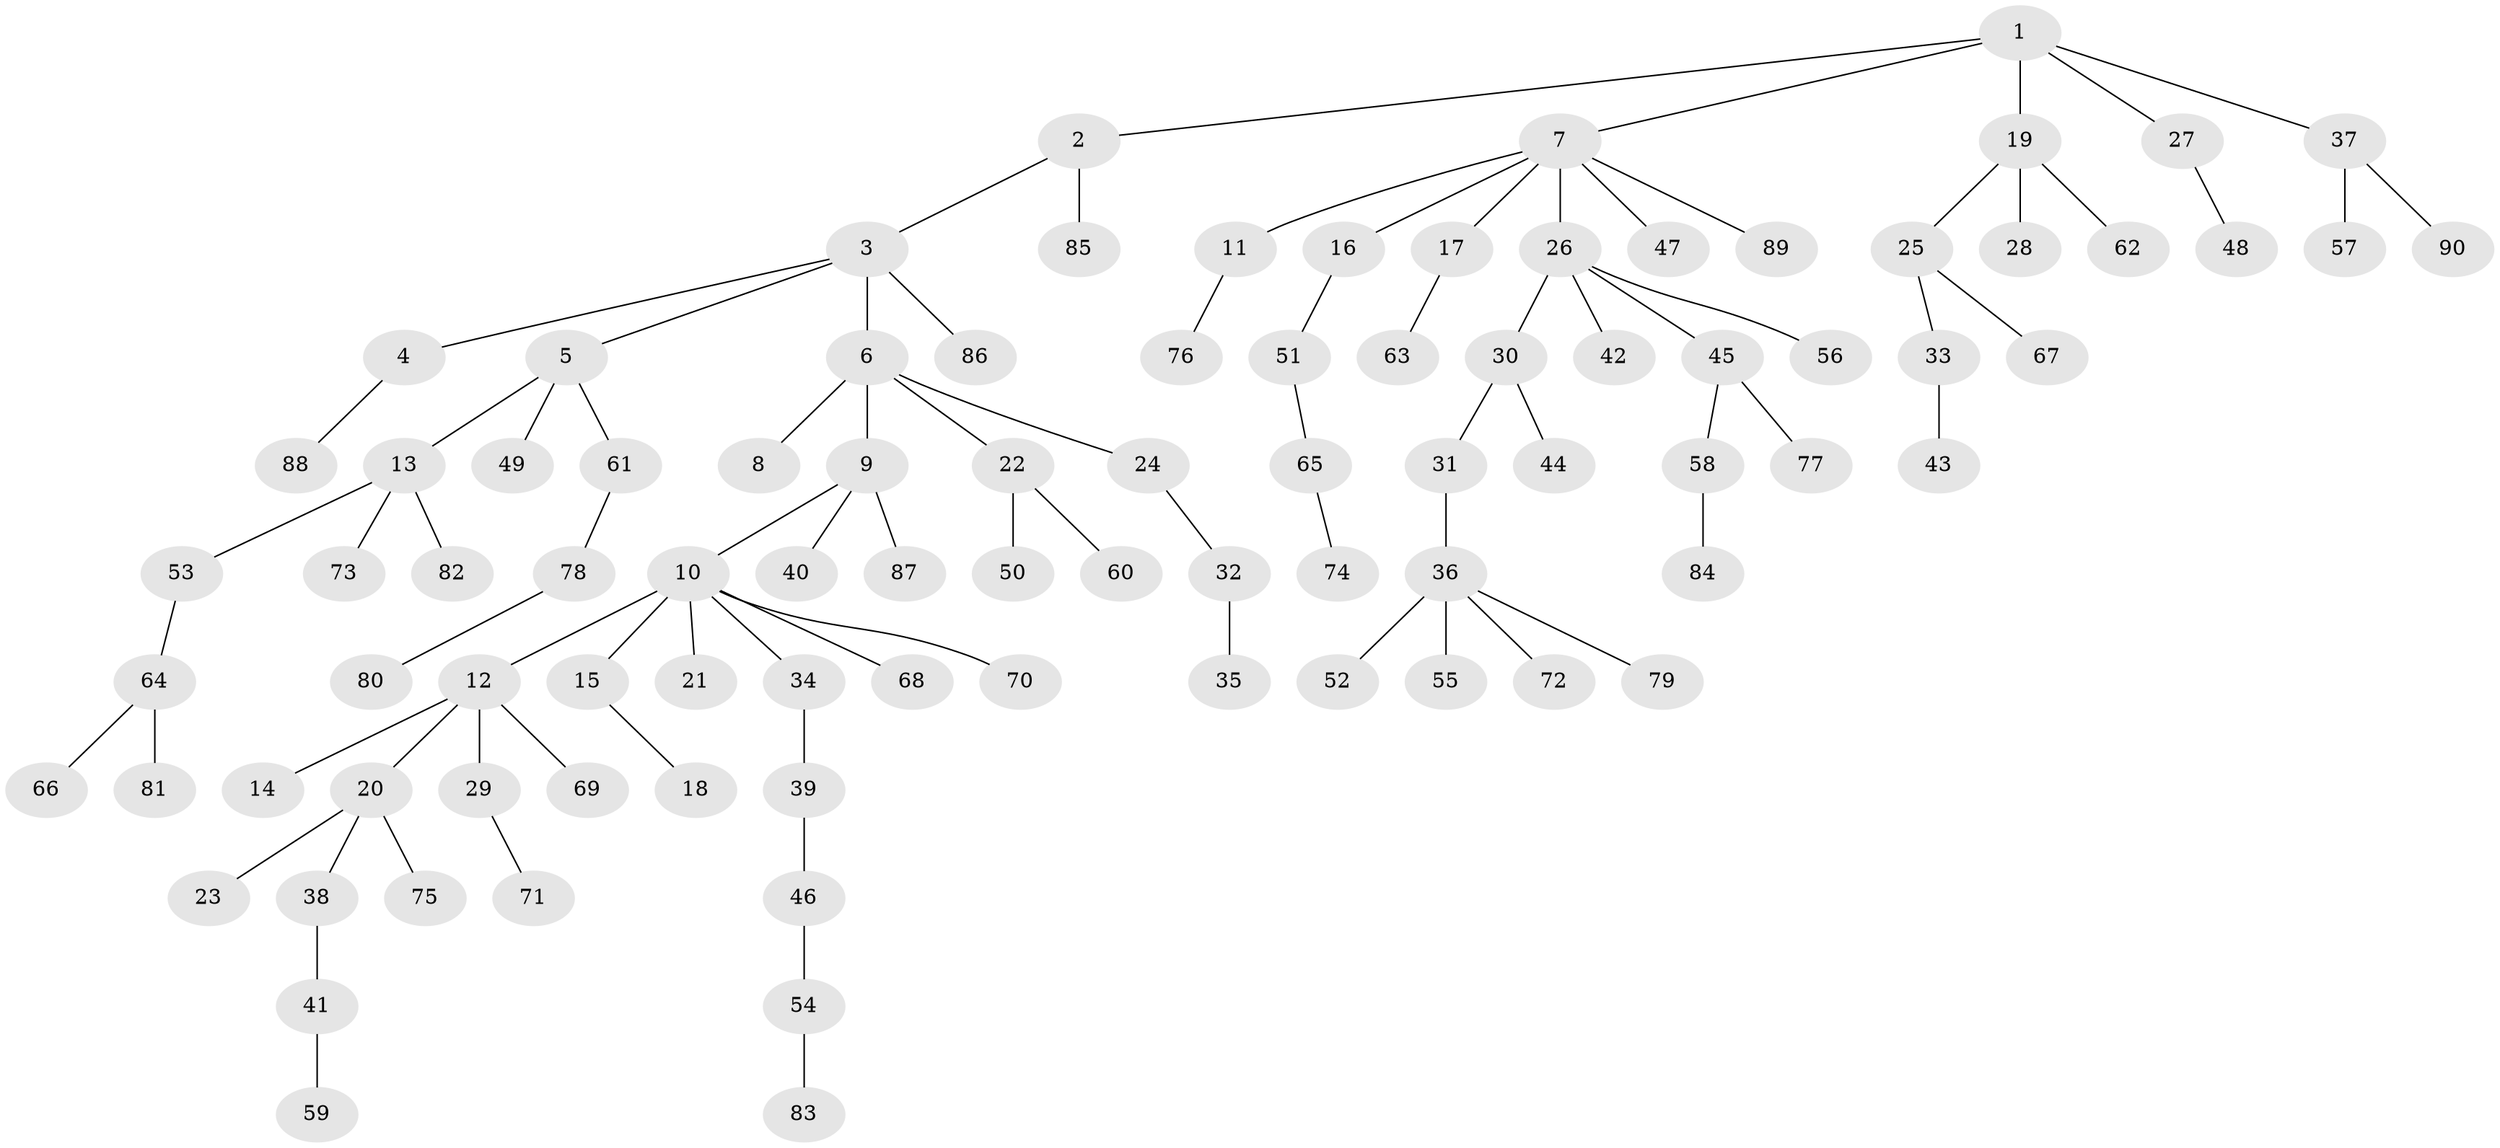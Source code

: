// coarse degree distribution, {10: 0.015873015873015872, 2: 0.2857142857142857, 8: 0.015873015873015872, 4: 0.047619047619047616, 1: 0.5396825396825397, 3: 0.06349206349206349, 6: 0.031746031746031744}
// Generated by graph-tools (version 1.1) at 2025/42/03/06/25 10:42:02]
// undirected, 90 vertices, 89 edges
graph export_dot {
graph [start="1"]
  node [color=gray90,style=filled];
  1;
  2;
  3;
  4;
  5;
  6;
  7;
  8;
  9;
  10;
  11;
  12;
  13;
  14;
  15;
  16;
  17;
  18;
  19;
  20;
  21;
  22;
  23;
  24;
  25;
  26;
  27;
  28;
  29;
  30;
  31;
  32;
  33;
  34;
  35;
  36;
  37;
  38;
  39;
  40;
  41;
  42;
  43;
  44;
  45;
  46;
  47;
  48;
  49;
  50;
  51;
  52;
  53;
  54;
  55;
  56;
  57;
  58;
  59;
  60;
  61;
  62;
  63;
  64;
  65;
  66;
  67;
  68;
  69;
  70;
  71;
  72;
  73;
  74;
  75;
  76;
  77;
  78;
  79;
  80;
  81;
  82;
  83;
  84;
  85;
  86;
  87;
  88;
  89;
  90;
  1 -- 2;
  1 -- 7;
  1 -- 19;
  1 -- 27;
  1 -- 37;
  2 -- 3;
  2 -- 85;
  3 -- 4;
  3 -- 5;
  3 -- 6;
  3 -- 86;
  4 -- 88;
  5 -- 13;
  5 -- 49;
  5 -- 61;
  6 -- 8;
  6 -- 9;
  6 -- 22;
  6 -- 24;
  7 -- 11;
  7 -- 16;
  7 -- 17;
  7 -- 26;
  7 -- 47;
  7 -- 89;
  9 -- 10;
  9 -- 40;
  9 -- 87;
  10 -- 12;
  10 -- 15;
  10 -- 21;
  10 -- 34;
  10 -- 68;
  10 -- 70;
  11 -- 76;
  12 -- 14;
  12 -- 20;
  12 -- 29;
  12 -- 69;
  13 -- 53;
  13 -- 73;
  13 -- 82;
  15 -- 18;
  16 -- 51;
  17 -- 63;
  19 -- 25;
  19 -- 28;
  19 -- 62;
  20 -- 23;
  20 -- 38;
  20 -- 75;
  22 -- 50;
  22 -- 60;
  24 -- 32;
  25 -- 33;
  25 -- 67;
  26 -- 30;
  26 -- 42;
  26 -- 45;
  26 -- 56;
  27 -- 48;
  29 -- 71;
  30 -- 31;
  30 -- 44;
  31 -- 36;
  32 -- 35;
  33 -- 43;
  34 -- 39;
  36 -- 52;
  36 -- 55;
  36 -- 72;
  36 -- 79;
  37 -- 57;
  37 -- 90;
  38 -- 41;
  39 -- 46;
  41 -- 59;
  45 -- 58;
  45 -- 77;
  46 -- 54;
  51 -- 65;
  53 -- 64;
  54 -- 83;
  58 -- 84;
  61 -- 78;
  64 -- 66;
  64 -- 81;
  65 -- 74;
  78 -- 80;
}
